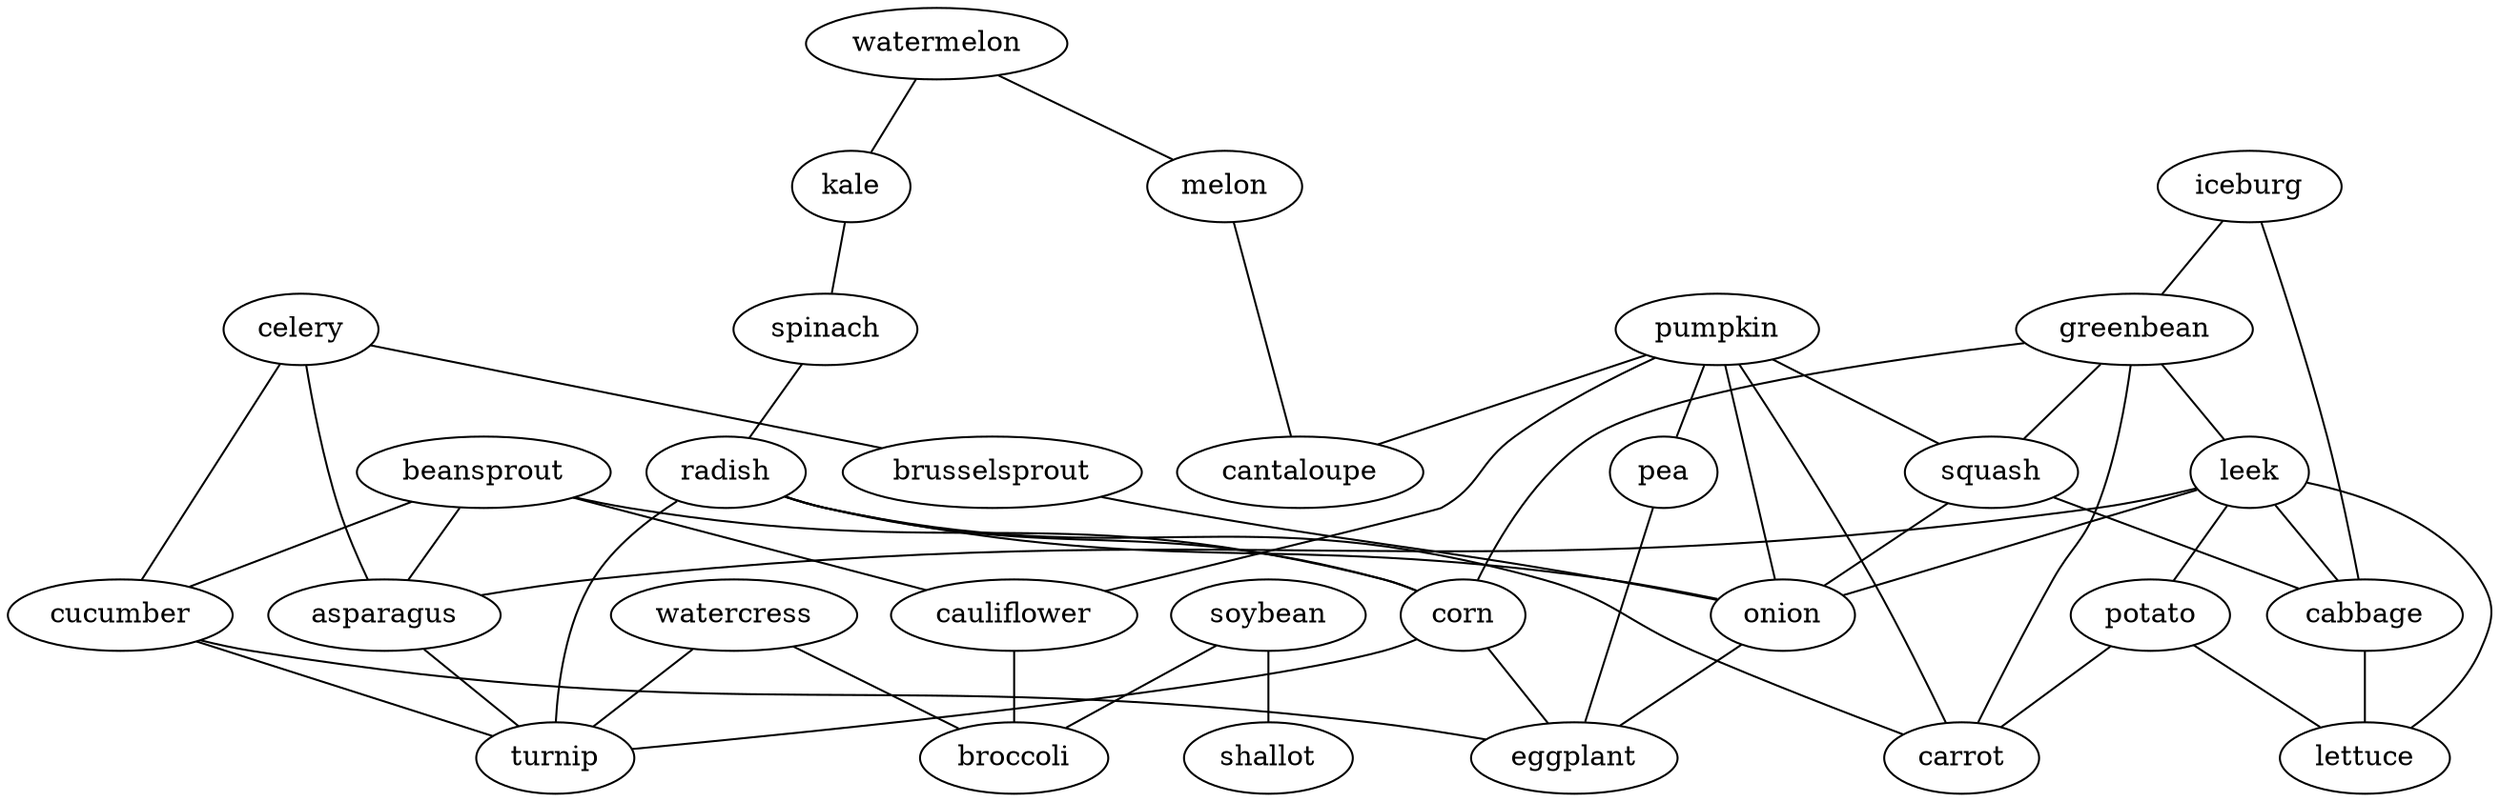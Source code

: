strict graph G {
watermelon;
kale;
beansprout;
iceburg;
soybean;
spinach;
greenbean;
celery;
radish;
melon;
leek;
pumpkin;
cantaloupe;
cauliflower;
shallot;
corn;
squash;
cucumber;
cabbage;
watercress;
broccoli;
brusselsprout;
onion;
potato;
asparagus;
pea;
carrot;
eggplant;
turnip;
lettuce;
watermelon -- melon  [weight=1];
watermelon -- kale  [weight=1];
kale -- spinach  [weight=1];
beansprout -- asparagus  [weight=1];
beansprout -- corn  [weight=1];
beansprout -- cucumber  [weight=1];
beansprout -- cauliflower  [weight=1];
iceburg -- cabbage  [weight=1];
iceburg -- greenbean  [weight=1];
soybean -- shallot  [weight=1];
soybean -- broccoli  [weight=1];
spinach -- radish  [weight=1];
greenbean -- corn  [weight=1];
greenbean -- squash  [weight=1];
greenbean -- carrot  [weight=1];
greenbean -- leek  [weight=1];
celery -- asparagus  [weight=1];
celery -- brusselsprout  [weight=1];
celery -- cucumber  [weight=1];
radish -- onion  [weight=1];
radish -- corn  [weight=1];
radish -- carrot  [weight=1];
radish -- turnip  [weight=1];
melon -- cantaloupe  [weight=1];
leek -- onion  [weight=1];
leek -- potato  [weight=1];
leek -- asparagus  [weight=1];
leek -- lettuce  [weight=1];
leek -- cabbage  [weight=1];
pumpkin -- cantaloupe  [weight=1];
pumpkin -- cauliflower  [weight=1];
pumpkin -- onion  [weight=1];
pumpkin -- squash  [weight=1];
pumpkin -- carrot  [weight=1];
pumpkin -- pea  [weight=1];
cauliflower -- broccoli  [weight=1];
corn -- turnip  [weight=1];
corn -- eggplant  [weight=1];
squash -- onion  [weight=1];
squash -- cabbage  [weight=1];
cucumber -- turnip  [weight=1];
cucumber -- eggplant  [weight=1];
cabbage -- lettuce  [weight=1];
watercress -- turnip  [weight=1];
watercress -- broccoli  [weight=1];
brusselsprout -- onion  [weight=1];
onion -- eggplant  [weight=1];
potato -- lettuce  [weight=1];
potato -- carrot  [weight=1];
asparagus -- turnip  [weight=1];
pea -- eggplant  [weight=1];
}
